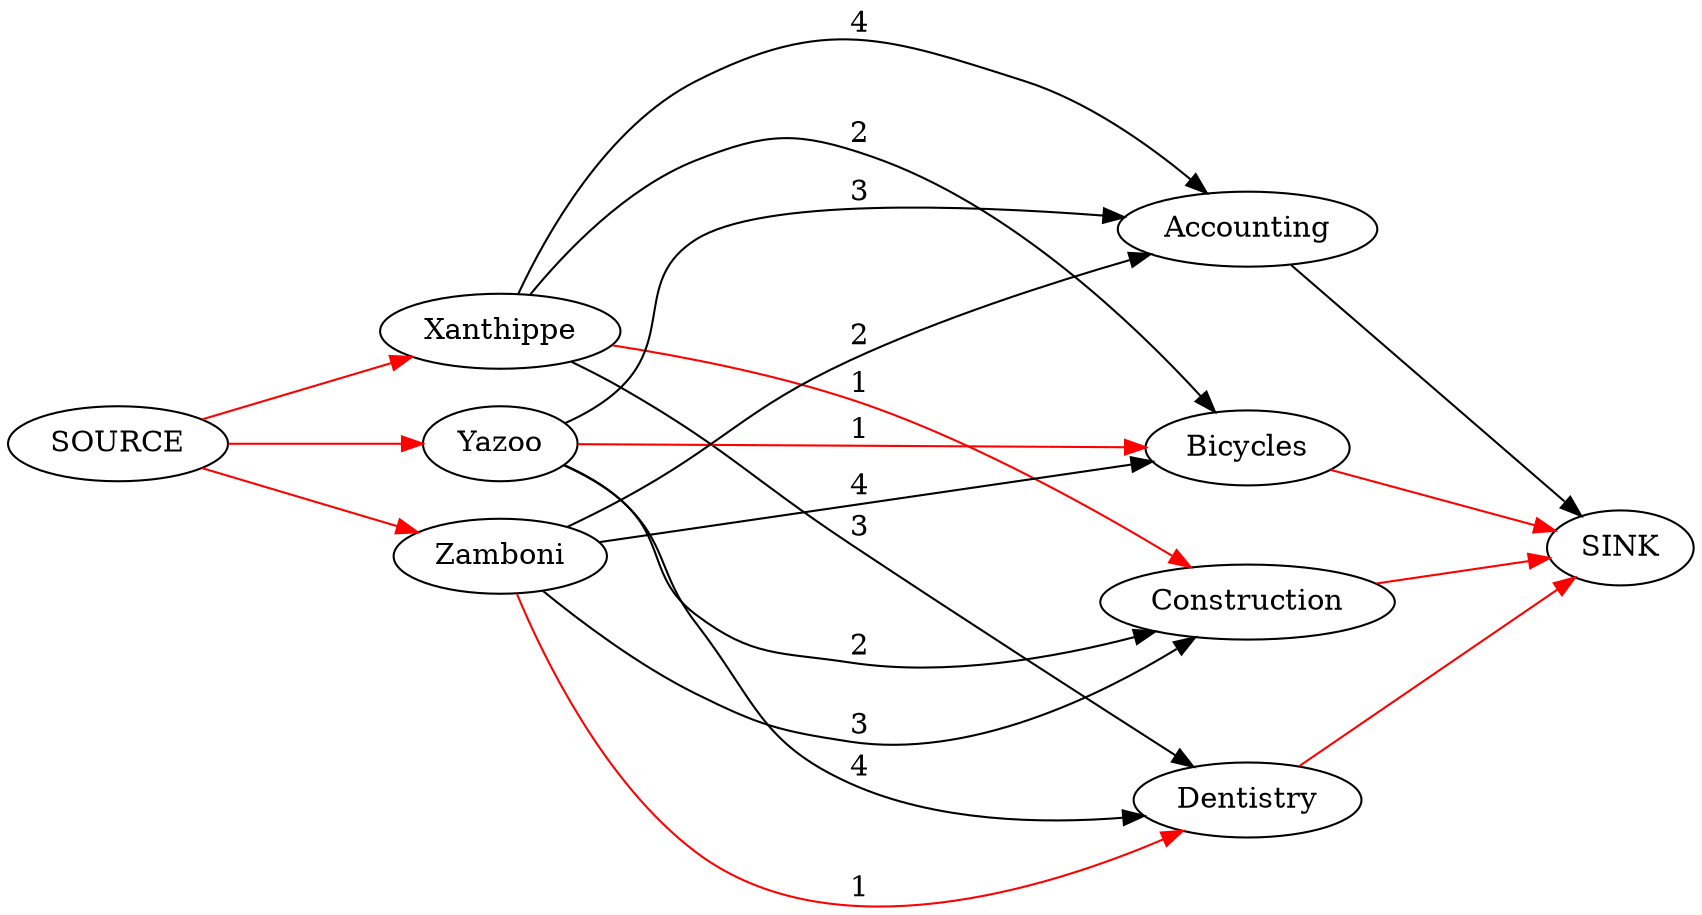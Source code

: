 digraph G {
	graph [ordering=out,
		rankdir=LR
		ranksep=1
	];
	{
		graph [rank=same];
		Xanthippe;
		Yazoo;
		Zamboni;
	}
	{
		graph [rank=same];
		Accounting;
		Bicycles;
		Construction;
		Dentistry;
	}
	Xanthippe -> Accounting	 [label=4];
	Xanthippe -> Bicycles	 [label=2];
	Xanthippe -> Construction	 [label=1 color=red];
	Xanthippe -> Dentistry	 [label=3];
	Yazoo -> Accounting	 [label=3];
	Yazoo -> Bicycles	 [label=1 color=red,
		minlen=3];
	Yazoo -> Construction	 [label=2];
	Yazoo -> Dentistry	 [label=4];
	Zamboni -> Accounting	 [label=2];
	Zamboni -> Bicycles	 [label=4];
	Zamboni -> Construction	 [label=3];
	Zamboni -> Dentistry	 [label=1 color=red];
	SOURCE -> Xanthippe [color=red];
	SOURCE -> Yazoo [color=red];
	SOURCE -> Zamboni  [color=red];
	Accounting -> SINK;
	Bicycles -> SINK  [color=red];
	Construction -> SINK  [color=red];
	Dentistry -> SINK  [color=red];
}
